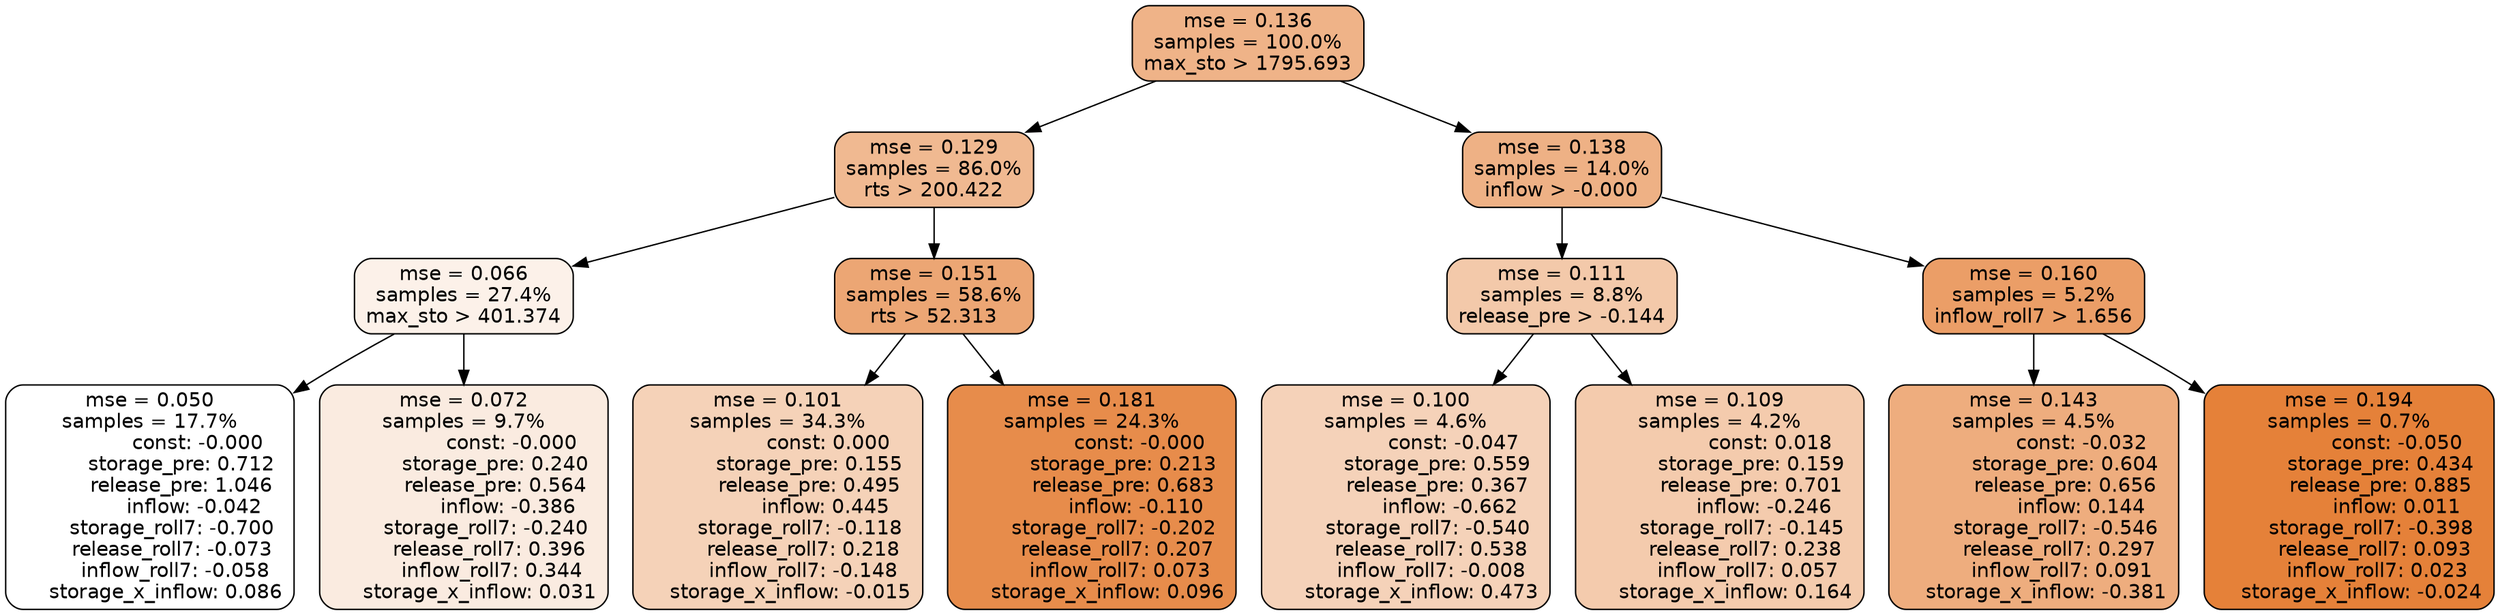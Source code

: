 digraph tree {
node [shape=rectangle, style="filled, rounded", color="black", fontname=helvetica] ;
edge [fontname=helvetica] ;
	"0" [label="mse = 0.136
samples = 100.0%
max_sto > 1795.693", fillcolor="#efb388"]
	"1" [label="mse = 0.129
samples = 86.0%
rts > 200.422", fillcolor="#f0b991"]
	"8" [label="mse = 0.138
samples = 14.0%
inflow > -0.000", fillcolor="#eeb185"]
	"5" [label="mse = 0.066
samples = 27.4%
max_sto > 401.374", fillcolor="#fcf1e9"]
	"2" [label="mse = 0.151
samples = 58.6%
rts > 52.313", fillcolor="#eca674"]
	"9" [label="mse = 0.111
samples = 8.8%
release_pre > -0.144", fillcolor="#f3c9aa"]
	"12" [label="mse = 0.160
samples = 5.2%
inflow_roll7 > 1.656", fillcolor="#eb9e67"]
	"6" [label="mse = 0.050
samples = 17.7%
               const: -0.000
          storage_pre: 0.712
          release_pre: 1.046
              inflow: -0.042
       storage_roll7: -0.700
       release_roll7: -0.073
        inflow_roll7: -0.058
     storage_x_inflow: 0.086", fillcolor="#ffffff"]
	"7" [label="mse = 0.072
samples = 9.7%
               const: -0.000
          storage_pre: 0.240
          release_pre: 0.564
              inflow: -0.386
       storage_roll7: -0.240
        release_roll7: 0.396
         inflow_roll7: 0.344
     storage_x_inflow: 0.031", fillcolor="#faebe0"]
	"3" [label="mse = 0.101
samples = 34.3%
                const: 0.000
          storage_pre: 0.155
          release_pre: 0.495
               inflow: 0.445
       storage_roll7: -0.118
        release_roll7: 0.218
        inflow_roll7: -0.148
    storage_x_inflow: -0.015", fillcolor="#f5d2b8"]
	"4" [label="mse = 0.181
samples = 24.3%
               const: -0.000
          storage_pre: 0.213
          release_pre: 0.683
              inflow: -0.110
       storage_roll7: -0.202
        release_roll7: 0.207
         inflow_roll7: 0.073
     storage_x_inflow: 0.096", fillcolor="#e78c4b"]
	"10" [label="mse = 0.100
samples = 4.6%
               const: -0.047
          storage_pre: 0.559
          release_pre: 0.367
              inflow: -0.662
       storage_roll7: -0.540
        release_roll7: 0.538
        inflow_roll7: -0.008
     storage_x_inflow: 0.473", fillcolor="#f5d2b9"]
	"11" [label="mse = 0.109
samples = 4.2%
                const: 0.018
          storage_pre: 0.159
          release_pre: 0.701
              inflow: -0.246
       storage_roll7: -0.145
        release_roll7: 0.238
         inflow_roll7: 0.057
     storage_x_inflow: 0.164", fillcolor="#f4cbad"]
	"13" [label="mse = 0.143
samples = 4.5%
               const: -0.032
          storage_pre: 0.604
          release_pre: 0.656
               inflow: 0.144
       storage_roll7: -0.546
        release_roll7: 0.297
         inflow_roll7: 0.091
    storage_x_inflow: -0.381", fillcolor="#eead7e"]
	"14" [label="mse = 0.194
samples = 0.7%
               const: -0.050
          storage_pre: 0.434
          release_pre: 0.885
               inflow: 0.011
       storage_roll7: -0.398
        release_roll7: 0.093
         inflow_roll7: 0.023
    storage_x_inflow: -0.024", fillcolor="#e58139"]

	"0" -> "1"
	"0" -> "8"
	"1" -> "2"
	"1" -> "5"
	"8" -> "9"
	"8" -> "12"
	"5" -> "6"
	"5" -> "7"
	"2" -> "3"
	"2" -> "4"
	"9" -> "10"
	"9" -> "11"
	"12" -> "13"
	"12" -> "14"
}